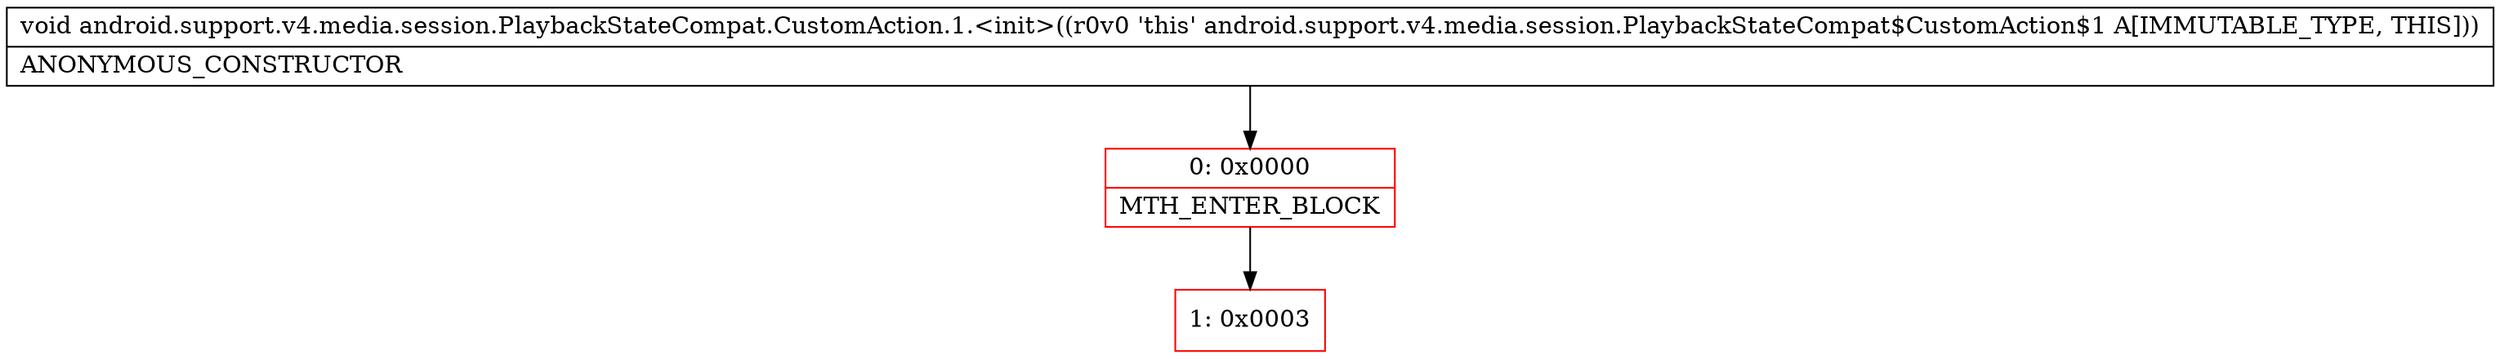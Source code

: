 digraph "CFG forandroid.support.v4.media.session.PlaybackStateCompat.CustomAction.1.\<init\>()V" {
subgraph cluster_Region_91980379 {
label = "R(0)";
node [shape=record,color=blue];
}
Node_0 [shape=record,color=red,label="{0\:\ 0x0000|MTH_ENTER_BLOCK\l}"];
Node_1 [shape=record,color=red,label="{1\:\ 0x0003}"];
MethodNode[shape=record,label="{void android.support.v4.media.session.PlaybackStateCompat.CustomAction.1.\<init\>((r0v0 'this' android.support.v4.media.session.PlaybackStateCompat$CustomAction$1 A[IMMUTABLE_TYPE, THIS]))  | ANONYMOUS_CONSTRUCTOR\l}"];
MethodNode -> Node_0;
Node_0 -> Node_1;
}


